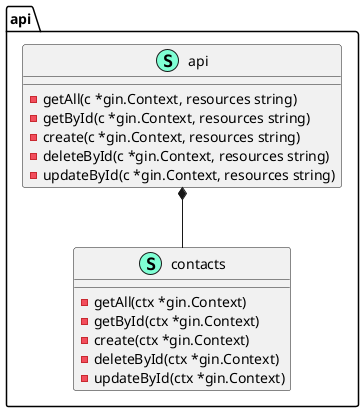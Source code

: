 @startuml api

namespace api {
    class api << (S,Aquamarine) >> {
        - getAll(c *gin.Context, resources string)
        - getById(c *gin.Context, resources string)
        - create(c *gin.Context, resources string)
        - deleteById(c *gin.Context, resources string)
        - updateById(c *gin.Context, resources string)

    }
    class contacts << (S,Aquamarine) >> {
        - getAll(ctx *gin.Context)
        - getById(ctx *gin.Context)
        - create(ctx *gin.Context)
        - deleteById(ctx *gin.Context)
        - updateById(ctx *gin.Context)

    }
}
"api.api" *-- "api.contacts"

@enduml
